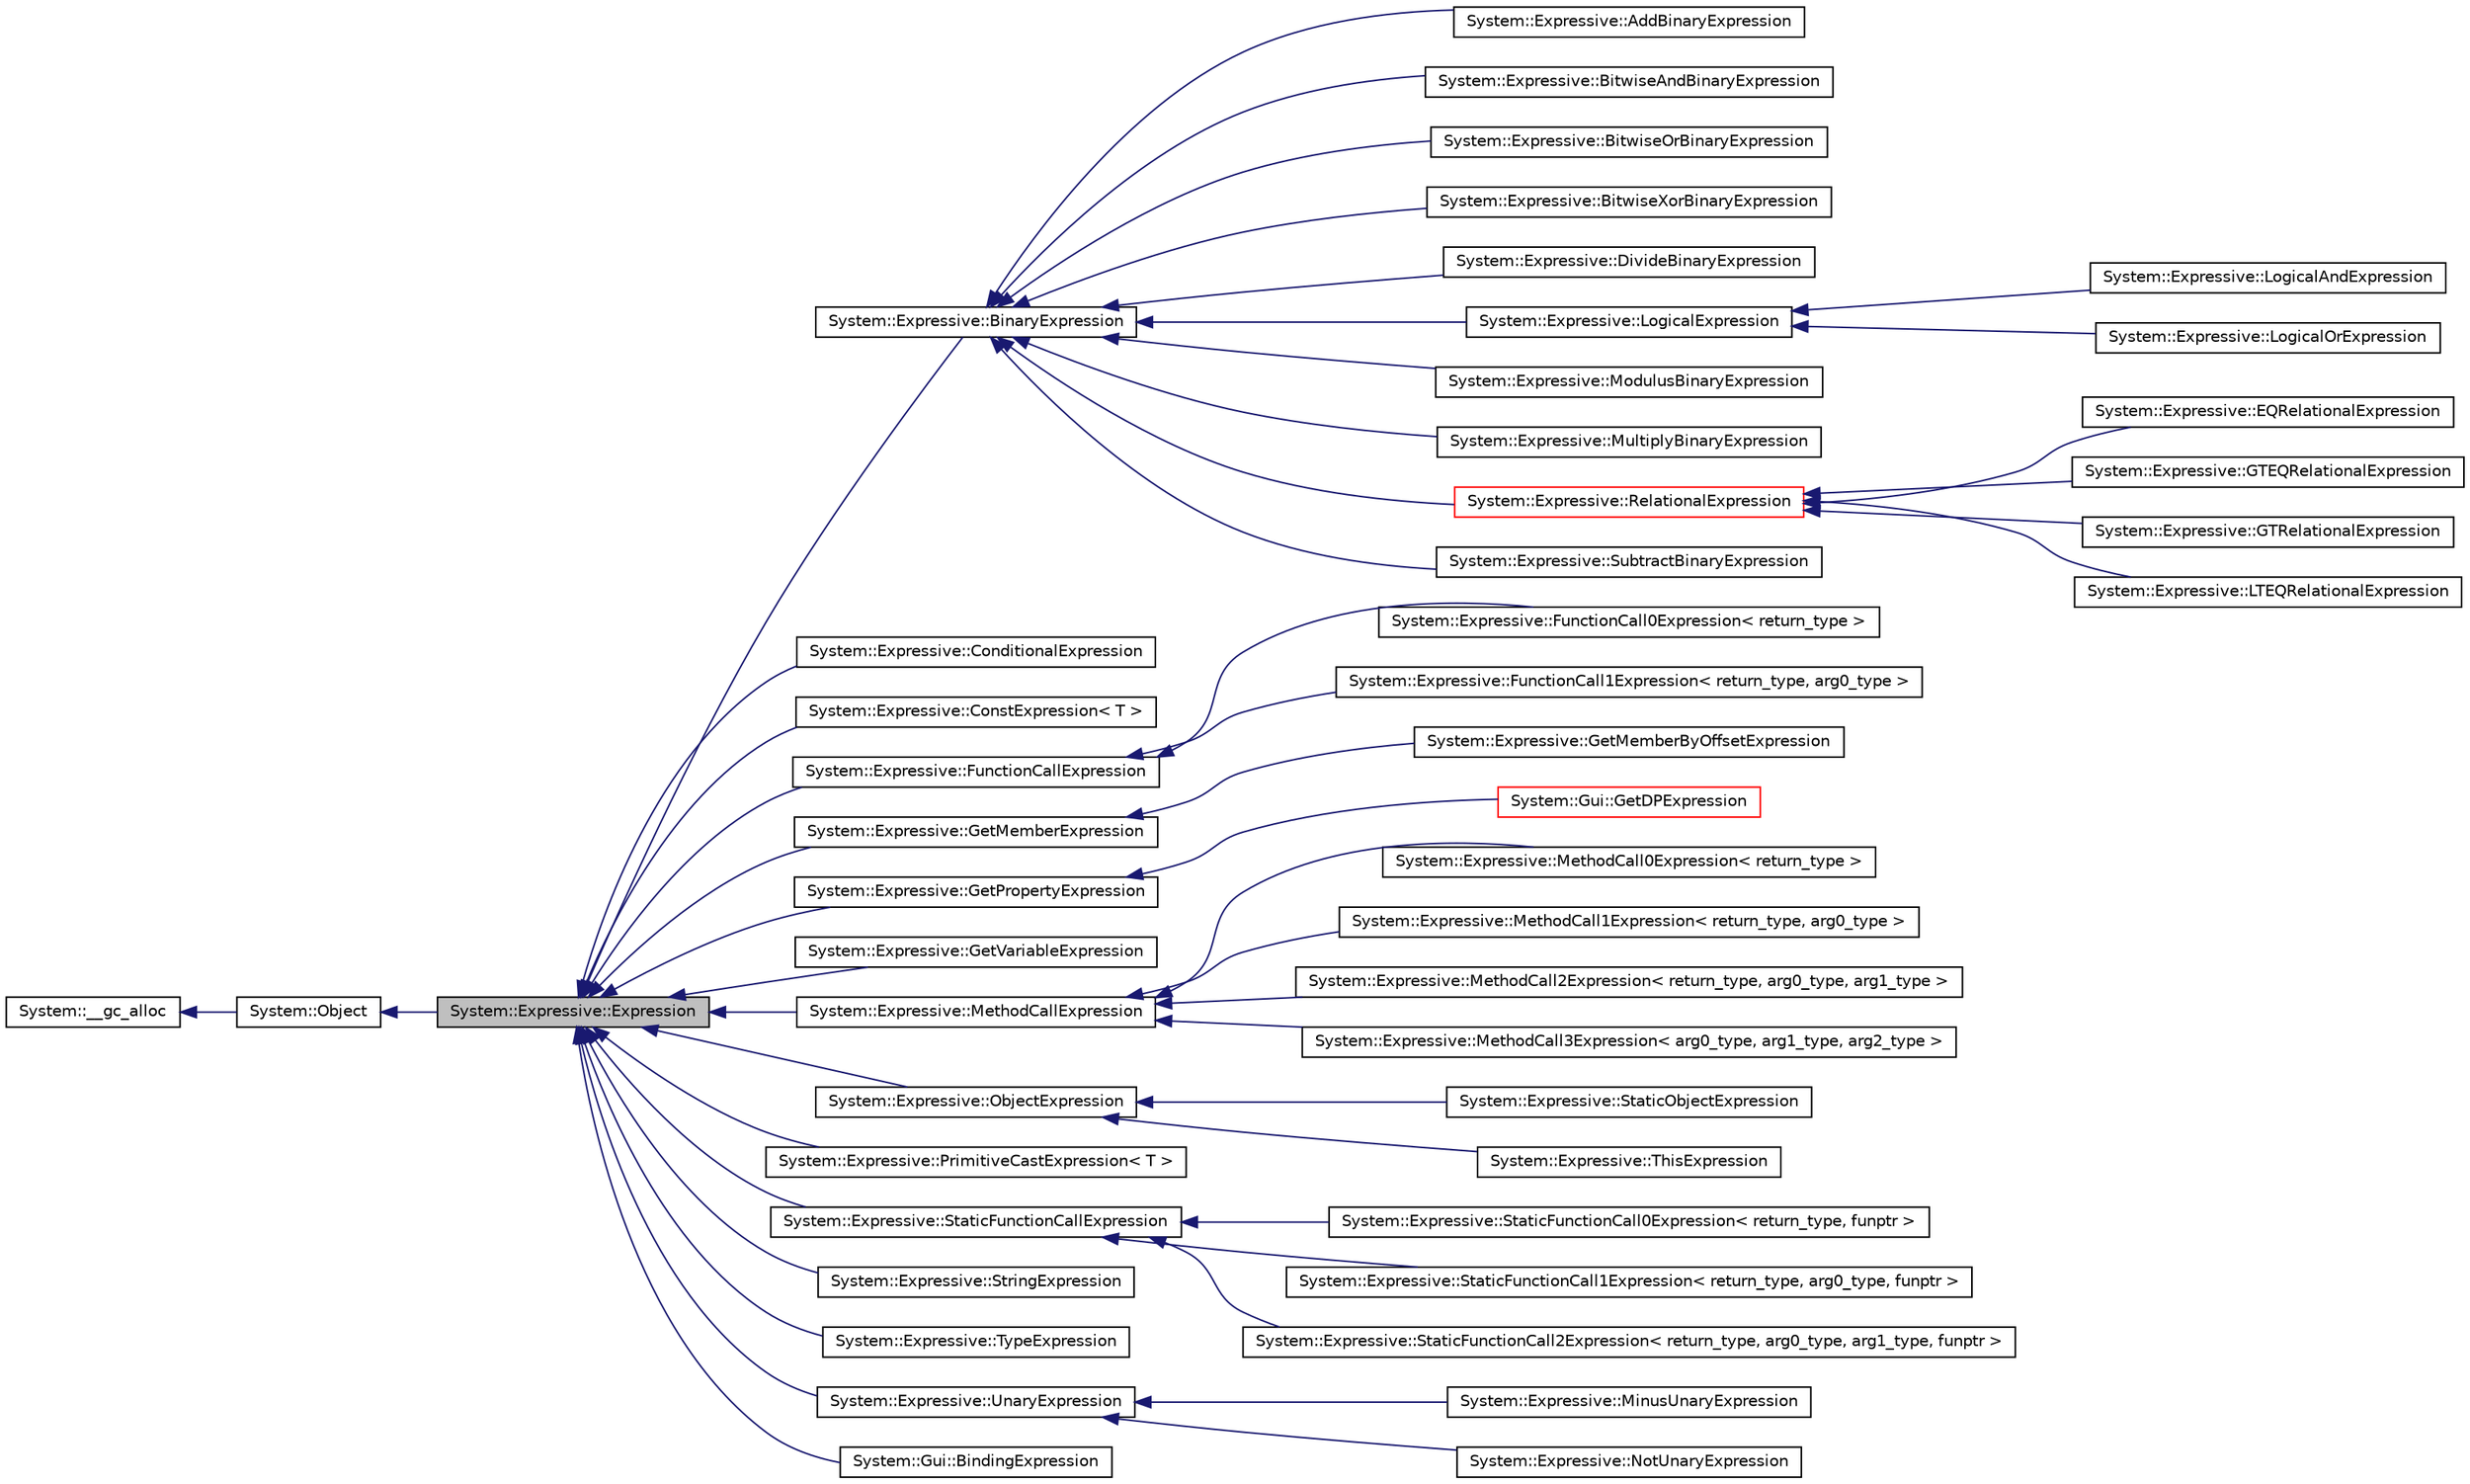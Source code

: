 digraph G
{
  edge [fontname="Helvetica",fontsize="10",labelfontname="Helvetica",labelfontsize="10"];
  node [fontname="Helvetica",fontsize="10",shape=record];
  rankdir="LR";
  Node1 [label="System::Expressive::Expression",height=0.2,width=0.4,color="black", fillcolor="grey75", style="filled" fontcolor="black"];
  Node2 -> Node1 [dir="back",color="midnightblue",fontsize="10",style="solid",fontname="Helvetica"];
  Node2 [label="System::Object",height=0.2,width=0.4,color="black", fillcolor="white", style="filled",URL="$class_system_1_1_object.html"];
  Node3 -> Node2 [dir="back",color="midnightblue",fontsize="10",style="solid",fontname="Helvetica"];
  Node3 [label="System::__gc_alloc",height=0.2,width=0.4,color="black", fillcolor="white", style="filled",URL="$class_system_1_1____gc__alloc.html"];
  Node1 -> Node4 [dir="back",color="midnightblue",fontsize="10",style="solid",fontname="Helvetica"];
  Node4 [label="System::Expressive::BinaryExpression",height=0.2,width=0.4,color="black", fillcolor="white", style="filled",URL="$class_system_1_1_expressive_1_1_binary_expression.html"];
  Node4 -> Node5 [dir="back",color="midnightblue",fontsize="10",style="solid",fontname="Helvetica"];
  Node5 [label="System::Expressive::AddBinaryExpression",height=0.2,width=0.4,color="black", fillcolor="white", style="filled",URL="$class_system_1_1_expressive_1_1_add_binary_expression.html"];
  Node4 -> Node6 [dir="back",color="midnightblue",fontsize="10",style="solid",fontname="Helvetica"];
  Node6 [label="System::Expressive::BitwiseAndBinaryExpression",height=0.2,width=0.4,color="black", fillcolor="white", style="filled",URL="$class_system_1_1_expressive_1_1_bitwise_and_binary_expression.html"];
  Node4 -> Node7 [dir="back",color="midnightblue",fontsize="10",style="solid",fontname="Helvetica"];
  Node7 [label="System::Expressive::BitwiseOrBinaryExpression",height=0.2,width=0.4,color="black", fillcolor="white", style="filled",URL="$class_system_1_1_expressive_1_1_bitwise_or_binary_expression.html"];
  Node4 -> Node8 [dir="back",color="midnightblue",fontsize="10",style="solid",fontname="Helvetica"];
  Node8 [label="System::Expressive::BitwiseXorBinaryExpression",height=0.2,width=0.4,color="black", fillcolor="white", style="filled",URL="$class_system_1_1_expressive_1_1_bitwise_xor_binary_expression.html"];
  Node4 -> Node9 [dir="back",color="midnightblue",fontsize="10",style="solid",fontname="Helvetica"];
  Node9 [label="System::Expressive::DivideBinaryExpression",height=0.2,width=0.4,color="black", fillcolor="white", style="filled",URL="$class_system_1_1_expressive_1_1_divide_binary_expression.html"];
  Node4 -> Node10 [dir="back",color="midnightblue",fontsize="10",style="solid",fontname="Helvetica"];
  Node10 [label="System::Expressive::LogicalExpression",height=0.2,width=0.4,color="black", fillcolor="white", style="filled",URL="$class_system_1_1_expressive_1_1_logical_expression.html"];
  Node10 -> Node11 [dir="back",color="midnightblue",fontsize="10",style="solid",fontname="Helvetica"];
  Node11 [label="System::Expressive::LogicalAndExpression",height=0.2,width=0.4,color="black", fillcolor="white", style="filled",URL="$class_system_1_1_expressive_1_1_logical_and_expression.html"];
  Node10 -> Node12 [dir="back",color="midnightblue",fontsize="10",style="solid",fontname="Helvetica"];
  Node12 [label="System::Expressive::LogicalOrExpression",height=0.2,width=0.4,color="black", fillcolor="white", style="filled",URL="$class_system_1_1_expressive_1_1_logical_or_expression.html"];
  Node4 -> Node13 [dir="back",color="midnightblue",fontsize="10",style="solid",fontname="Helvetica"];
  Node13 [label="System::Expressive::ModulusBinaryExpression",height=0.2,width=0.4,color="black", fillcolor="white", style="filled",URL="$class_system_1_1_expressive_1_1_modulus_binary_expression.html"];
  Node4 -> Node14 [dir="back",color="midnightblue",fontsize="10",style="solid",fontname="Helvetica"];
  Node14 [label="System::Expressive::MultiplyBinaryExpression",height=0.2,width=0.4,color="black", fillcolor="white", style="filled",URL="$class_system_1_1_expressive_1_1_multiply_binary_expression.html"];
  Node4 -> Node15 [dir="back",color="midnightblue",fontsize="10",style="solid",fontname="Helvetica"];
  Node15 [label="System::Expressive::RelationalExpression",height=0.2,width=0.4,color="red", fillcolor="white", style="filled",URL="$class_system_1_1_expressive_1_1_relational_expression.html"];
  Node15 -> Node16 [dir="back",color="midnightblue",fontsize="10",style="solid",fontname="Helvetica"];
  Node16 [label="System::Expressive::EQRelationalExpression",height=0.2,width=0.4,color="black", fillcolor="white", style="filled",URL="$class_system_1_1_expressive_1_1_e_q_relational_expression.html"];
  Node15 -> Node17 [dir="back",color="midnightblue",fontsize="10",style="solid",fontname="Helvetica"];
  Node17 [label="System::Expressive::GTEQRelationalExpression",height=0.2,width=0.4,color="black", fillcolor="white", style="filled",URL="$class_system_1_1_expressive_1_1_g_t_e_q_relational_expression.html"];
  Node15 -> Node18 [dir="back",color="midnightblue",fontsize="10",style="solid",fontname="Helvetica"];
  Node18 [label="System::Expressive::GTRelationalExpression",height=0.2,width=0.4,color="black", fillcolor="white", style="filled",URL="$class_system_1_1_expressive_1_1_g_t_relational_expression.html"];
  Node15 -> Node19 [dir="back",color="midnightblue",fontsize="10",style="solid",fontname="Helvetica"];
  Node19 [label="System::Expressive::LTEQRelationalExpression",height=0.2,width=0.4,color="black", fillcolor="white", style="filled",URL="$class_system_1_1_expressive_1_1_l_t_e_q_relational_expression.html"];
  Node4 -> Node20 [dir="back",color="midnightblue",fontsize="10",style="solid",fontname="Helvetica"];
  Node20 [label="System::Expressive::SubtractBinaryExpression",height=0.2,width=0.4,color="black", fillcolor="white", style="filled",URL="$class_system_1_1_expressive_1_1_subtract_binary_expression.html"];
  Node1 -> Node21 [dir="back",color="midnightblue",fontsize="10",style="solid",fontname="Helvetica"];
  Node21 [label="System::Expressive::ConditionalExpression",height=0.2,width=0.4,color="black", fillcolor="white", style="filled",URL="$class_system_1_1_expressive_1_1_conditional_expression.html"];
  Node1 -> Node22 [dir="back",color="midnightblue",fontsize="10",style="solid",fontname="Helvetica"];
  Node22 [label="System::Expressive::ConstExpression\< T \>",height=0.2,width=0.4,color="black", fillcolor="white", style="filled",URL="$class_system_1_1_expressive_1_1_const_expression.html"];
  Node1 -> Node23 [dir="back",color="midnightblue",fontsize="10",style="solid",fontname="Helvetica"];
  Node23 [label="System::Expressive::FunctionCallExpression",height=0.2,width=0.4,color="black", fillcolor="white", style="filled",URL="$class_system_1_1_expressive_1_1_function_call_expression.html"];
  Node23 -> Node24 [dir="back",color="midnightblue",fontsize="10",style="solid",fontname="Helvetica"];
  Node24 [label="System::Expressive::FunctionCall0Expression\< return_type \>",height=0.2,width=0.4,color="black", fillcolor="white", style="filled",URL="$class_system_1_1_expressive_1_1_function_call0_expression.html"];
  Node23 -> Node25 [dir="back",color="midnightblue",fontsize="10",style="solid",fontname="Helvetica"];
  Node25 [label="System::Expressive::FunctionCall1Expression\< return_type, arg0_type \>",height=0.2,width=0.4,color="black", fillcolor="white", style="filled",URL="$class_system_1_1_expressive_1_1_function_call1_expression.html"];
  Node1 -> Node26 [dir="back",color="midnightblue",fontsize="10",style="solid",fontname="Helvetica"];
  Node26 [label="System::Expressive::GetMemberExpression",height=0.2,width=0.4,color="black", fillcolor="white", style="filled",URL="$class_system_1_1_expressive_1_1_get_member_expression.html"];
  Node26 -> Node27 [dir="back",color="midnightblue",fontsize="10",style="solid",fontname="Helvetica"];
  Node27 [label="System::Expressive::GetMemberByOffsetExpression",height=0.2,width=0.4,color="black", fillcolor="white", style="filled",URL="$class_system_1_1_expressive_1_1_get_member_by_offset_expression.html"];
  Node1 -> Node28 [dir="back",color="midnightblue",fontsize="10",style="solid",fontname="Helvetica"];
  Node28 [label="System::Expressive::GetPropertyExpression",height=0.2,width=0.4,color="black", fillcolor="white", style="filled",URL="$class_system_1_1_expressive_1_1_get_property_expression.html"];
  Node28 -> Node29 [dir="back",color="midnightblue",fontsize="10",style="solid",fontname="Helvetica"];
  Node29 [label="System::Gui::GetDPExpression",height=0.2,width=0.4,color="red", fillcolor="white", style="filled",URL="$class_system_1_1_gui_1_1_get_d_p_expression.html"];
  Node1 -> Node30 [dir="back",color="midnightblue",fontsize="10",style="solid",fontname="Helvetica"];
  Node30 [label="System::Expressive::GetVariableExpression",height=0.2,width=0.4,color="black", fillcolor="white", style="filled",URL="$class_system_1_1_expressive_1_1_get_variable_expression.html"];
  Node1 -> Node31 [dir="back",color="midnightblue",fontsize="10",style="solid",fontname="Helvetica"];
  Node31 [label="System::Expressive::MethodCallExpression",height=0.2,width=0.4,color="black", fillcolor="white", style="filled",URL="$class_system_1_1_expressive_1_1_method_call_expression.html"];
  Node31 -> Node32 [dir="back",color="midnightblue",fontsize="10",style="solid",fontname="Helvetica"];
  Node32 [label="System::Expressive::MethodCall0Expression\< return_type \>",height=0.2,width=0.4,color="black", fillcolor="white", style="filled",URL="$class_system_1_1_expressive_1_1_method_call0_expression.html"];
  Node31 -> Node33 [dir="back",color="midnightblue",fontsize="10",style="solid",fontname="Helvetica"];
  Node33 [label="System::Expressive::MethodCall1Expression\< return_type, arg0_type \>",height=0.2,width=0.4,color="black", fillcolor="white", style="filled",URL="$class_system_1_1_expressive_1_1_method_call1_expression.html"];
  Node31 -> Node34 [dir="back",color="midnightblue",fontsize="10",style="solid",fontname="Helvetica"];
  Node34 [label="System::Expressive::MethodCall2Expression\< return_type, arg0_type, arg1_type \>",height=0.2,width=0.4,color="black", fillcolor="white", style="filled",URL="$class_system_1_1_expressive_1_1_method_call2_expression.html"];
  Node31 -> Node35 [dir="back",color="midnightblue",fontsize="10",style="solid",fontname="Helvetica"];
  Node35 [label="System::Expressive::MethodCall3Expression\< arg0_type, arg1_type, arg2_type \>",height=0.2,width=0.4,color="black", fillcolor="white", style="filled",URL="$class_system_1_1_expressive_1_1_method_call3_expression.html"];
  Node1 -> Node36 [dir="back",color="midnightblue",fontsize="10",style="solid",fontname="Helvetica"];
  Node36 [label="System::Expressive::ObjectExpression",height=0.2,width=0.4,color="black", fillcolor="white", style="filled",URL="$class_system_1_1_expressive_1_1_object_expression.html"];
  Node36 -> Node37 [dir="back",color="midnightblue",fontsize="10",style="solid",fontname="Helvetica"];
  Node37 [label="System::Expressive::StaticObjectExpression",height=0.2,width=0.4,color="black", fillcolor="white", style="filled",URL="$class_system_1_1_expressive_1_1_static_object_expression.html"];
  Node36 -> Node38 [dir="back",color="midnightblue",fontsize="10",style="solid",fontname="Helvetica"];
  Node38 [label="System::Expressive::ThisExpression",height=0.2,width=0.4,color="black", fillcolor="white", style="filled",URL="$class_system_1_1_expressive_1_1_this_expression.html"];
  Node1 -> Node39 [dir="back",color="midnightblue",fontsize="10",style="solid",fontname="Helvetica"];
  Node39 [label="System::Expressive::PrimitiveCastExpression\< T \>",height=0.2,width=0.4,color="black", fillcolor="white", style="filled",URL="$class_system_1_1_expressive_1_1_primitive_cast_expression.html"];
  Node1 -> Node40 [dir="back",color="midnightblue",fontsize="10",style="solid",fontname="Helvetica"];
  Node40 [label="System::Expressive::StaticFunctionCallExpression",height=0.2,width=0.4,color="black", fillcolor="white", style="filled",URL="$class_system_1_1_expressive_1_1_static_function_call_expression.html"];
  Node40 -> Node41 [dir="back",color="midnightblue",fontsize="10",style="solid",fontname="Helvetica"];
  Node41 [label="System::Expressive::StaticFunctionCall0Expression\< return_type, funptr \>",height=0.2,width=0.4,color="black", fillcolor="white", style="filled",URL="$class_system_1_1_expressive_1_1_static_function_call0_expression.html"];
  Node40 -> Node42 [dir="back",color="midnightblue",fontsize="10",style="solid",fontname="Helvetica"];
  Node42 [label="System::Expressive::StaticFunctionCall1Expression\< return_type, arg0_type, funptr \>",height=0.2,width=0.4,color="black", fillcolor="white", style="filled",URL="$class_system_1_1_expressive_1_1_static_function_call1_expression.html"];
  Node40 -> Node43 [dir="back",color="midnightblue",fontsize="10",style="solid",fontname="Helvetica"];
  Node43 [label="System::Expressive::StaticFunctionCall2Expression\< return_type, arg0_type, arg1_type, funptr \>",height=0.2,width=0.4,color="black", fillcolor="white", style="filled",URL="$class_system_1_1_expressive_1_1_static_function_call2_expression.html"];
  Node1 -> Node44 [dir="back",color="midnightblue",fontsize="10",style="solid",fontname="Helvetica"];
  Node44 [label="System::Expressive::StringExpression",height=0.2,width=0.4,color="black", fillcolor="white", style="filled",URL="$class_system_1_1_expressive_1_1_string_expression.html"];
  Node1 -> Node45 [dir="back",color="midnightblue",fontsize="10",style="solid",fontname="Helvetica"];
  Node45 [label="System::Expressive::TypeExpression",height=0.2,width=0.4,color="black", fillcolor="white", style="filled",URL="$class_system_1_1_expressive_1_1_type_expression.html"];
  Node1 -> Node46 [dir="back",color="midnightblue",fontsize="10",style="solid",fontname="Helvetica"];
  Node46 [label="System::Expressive::UnaryExpression",height=0.2,width=0.4,color="black", fillcolor="white", style="filled",URL="$class_system_1_1_expressive_1_1_unary_expression.html"];
  Node46 -> Node47 [dir="back",color="midnightblue",fontsize="10",style="solid",fontname="Helvetica"];
  Node47 [label="System::Expressive::MinusUnaryExpression",height=0.2,width=0.4,color="black", fillcolor="white", style="filled",URL="$class_system_1_1_expressive_1_1_minus_unary_expression.html"];
  Node46 -> Node48 [dir="back",color="midnightblue",fontsize="10",style="solid",fontname="Helvetica"];
  Node48 [label="System::Expressive::NotUnaryExpression",height=0.2,width=0.4,color="black", fillcolor="white", style="filled",URL="$class_system_1_1_expressive_1_1_not_unary_expression.html"];
  Node1 -> Node49 [dir="back",color="midnightblue",fontsize="10",style="solid",fontname="Helvetica"];
  Node49 [label="System::Gui::BindingExpression",height=0.2,width=0.4,color="black", fillcolor="white", style="filled",URL="$class_system_1_1_gui_1_1_binding_expression.html"];
}
